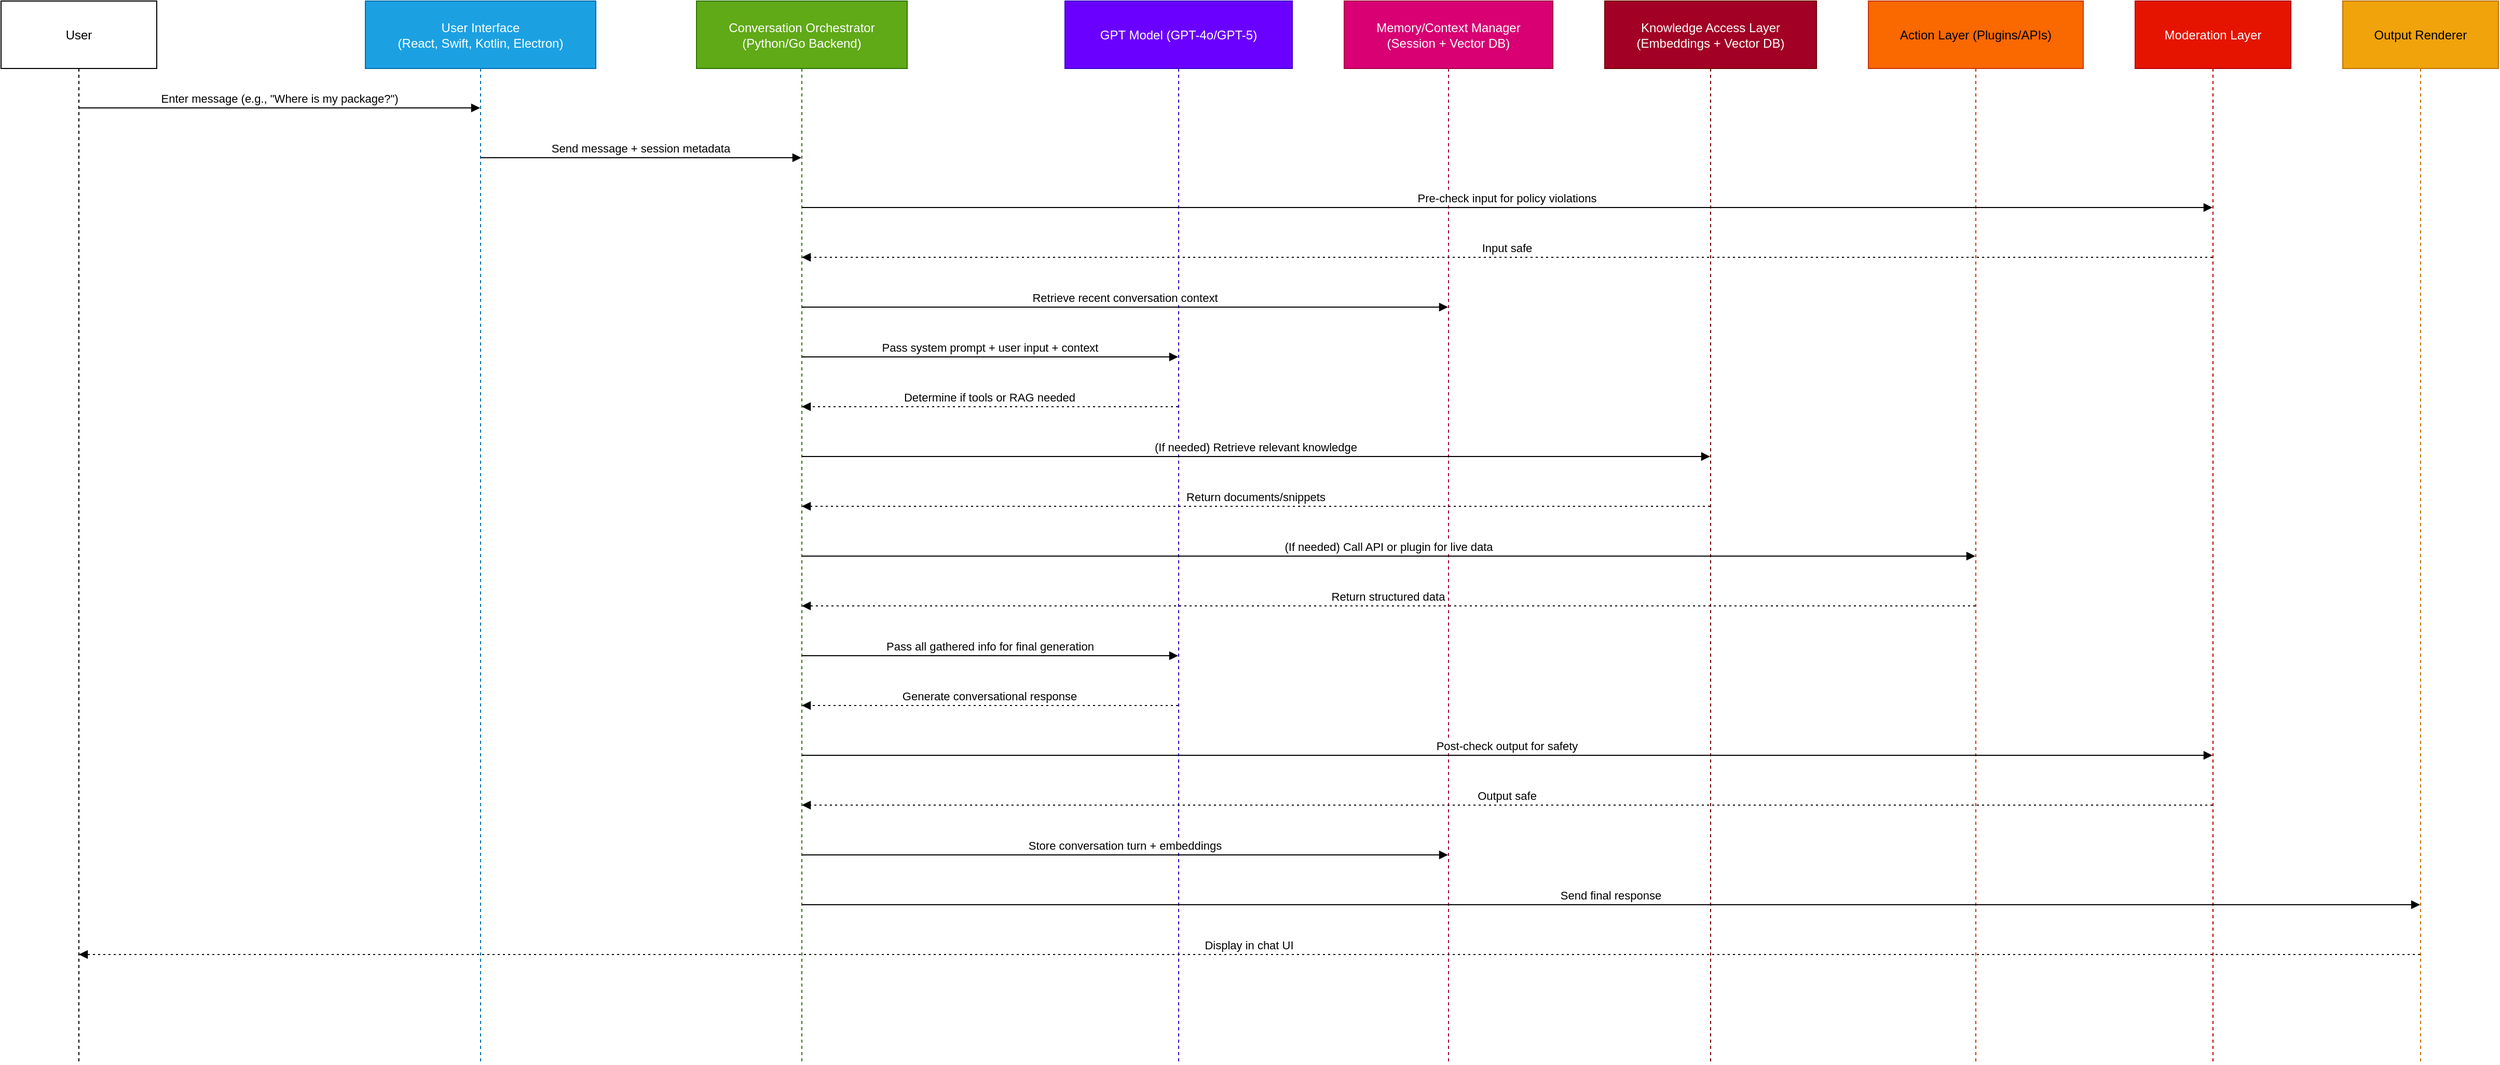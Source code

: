<mxfile version="28.1.0">
  <diagram name="Page-1" id="1TMSNSDuA002hNt8oU8h">
    <mxGraphModel dx="1454" dy="889" grid="1" gridSize="10" guides="1" tooltips="1" connect="1" arrows="1" fold="1" page="1" pageScale="1" pageWidth="827" pageHeight="1169" math="0" shadow="0">
      <root>
        <mxCell id="0" />
        <mxCell id="1" parent="0" />
        <mxCell id="oEJGcsuivMLIAj-WWP-H-1" value="User" style="shape=umlLifeline;perimeter=lifelinePerimeter;whiteSpace=wrap;container=1;dropTarget=0;collapsible=0;recursiveResize=0;outlineConnect=0;portConstraint=eastwest;newEdgeStyle={&quot;edgeStyle&quot;:&quot;elbowEdgeStyle&quot;,&quot;elbow&quot;:&quot;vertical&quot;,&quot;curved&quot;:0,&quot;rounded&quot;:0};size=65;" vertex="1" parent="1">
          <mxGeometry x="20" y="20" width="150" height="1024" as="geometry" />
        </mxCell>
        <mxCell id="oEJGcsuivMLIAj-WWP-H-2" value="User Interface&#xa;(React, Swift, Kotlin, Electron)" style="shape=umlLifeline;perimeter=lifelinePerimeter;whiteSpace=wrap;container=1;dropTarget=0;collapsible=0;recursiveResize=0;outlineConnect=0;portConstraint=eastwest;newEdgeStyle={&quot;edgeStyle&quot;:&quot;elbowEdgeStyle&quot;,&quot;elbow&quot;:&quot;vertical&quot;,&quot;curved&quot;:0,&quot;rounded&quot;:0};size=65;fillColor=#1ba1e2;fontColor=#ffffff;strokeColor=#006EAF;" vertex="1" parent="1">
          <mxGeometry x="371" y="20" width="222" height="1024" as="geometry" />
        </mxCell>
        <mxCell id="oEJGcsuivMLIAj-WWP-H-3" value="Conversation Orchestrator&#xa;(Python/Go Backend)" style="shape=umlLifeline;perimeter=lifelinePerimeter;whiteSpace=wrap;container=1;dropTarget=0;collapsible=0;recursiveResize=0;outlineConnect=0;portConstraint=eastwest;newEdgeStyle={&quot;edgeStyle&quot;:&quot;elbowEdgeStyle&quot;,&quot;elbow&quot;:&quot;vertical&quot;,&quot;curved&quot;:0,&quot;rounded&quot;:0};size=65;fillColor=#60a917;fontColor=#ffffff;strokeColor=#2D7600;" vertex="1" parent="1">
          <mxGeometry x="690" y="20" width="203" height="1024" as="geometry" />
        </mxCell>
        <mxCell id="oEJGcsuivMLIAj-WWP-H-4" value="GPT Model (GPT-4o/GPT-5)" style="shape=umlLifeline;perimeter=lifelinePerimeter;whiteSpace=wrap;container=1;dropTarget=0;collapsible=0;recursiveResize=0;outlineConnect=0;portConstraint=eastwest;newEdgeStyle={&quot;edgeStyle&quot;:&quot;elbowEdgeStyle&quot;,&quot;elbow&quot;:&quot;vertical&quot;,&quot;curved&quot;:0,&quot;rounded&quot;:0};size=65;fillColor=#6a00ff;fontColor=#ffffff;strokeColor=#3700CC;" vertex="1" parent="1">
          <mxGeometry x="1045" y="20" width="219" height="1024" as="geometry" />
        </mxCell>
        <mxCell id="oEJGcsuivMLIAj-WWP-H-5" value="Memory/Context Manager&#xa;(Session + Vector DB)" style="shape=umlLifeline;perimeter=lifelinePerimeter;whiteSpace=wrap;container=1;dropTarget=0;collapsible=0;recursiveResize=0;outlineConnect=0;portConstraint=eastwest;newEdgeStyle={&quot;edgeStyle&quot;:&quot;elbowEdgeStyle&quot;,&quot;elbow&quot;:&quot;vertical&quot;,&quot;curved&quot;:0,&quot;rounded&quot;:0};size=65;fillColor=#d80073;fontColor=#ffffff;strokeColor=#A50040;" vertex="1" parent="1">
          <mxGeometry x="1314" y="20" width="201" height="1024" as="geometry" />
        </mxCell>
        <mxCell id="oEJGcsuivMLIAj-WWP-H-6" value="Knowledge Access Layer&#xa;(Embeddings + Vector DB)" style="shape=umlLifeline;perimeter=lifelinePerimeter;whiteSpace=wrap;container=1;dropTarget=0;collapsible=0;recursiveResize=0;outlineConnect=0;portConstraint=eastwest;newEdgeStyle={&quot;edgeStyle&quot;:&quot;elbowEdgeStyle&quot;,&quot;elbow&quot;:&quot;vertical&quot;,&quot;curved&quot;:0,&quot;rounded&quot;:0};size=65;fillColor=#a20025;fontColor=#ffffff;strokeColor=#6F0000;" vertex="1" parent="1">
          <mxGeometry x="1565" y="20" width="204" height="1024" as="geometry" />
        </mxCell>
        <mxCell id="oEJGcsuivMLIAj-WWP-H-7" value="Action Layer (Plugins/APIs)" style="shape=umlLifeline;perimeter=lifelinePerimeter;whiteSpace=wrap;container=1;dropTarget=0;collapsible=0;recursiveResize=0;outlineConnect=0;portConstraint=eastwest;newEdgeStyle={&quot;edgeStyle&quot;:&quot;elbowEdgeStyle&quot;,&quot;elbow&quot;:&quot;vertical&quot;,&quot;curved&quot;:0,&quot;rounded&quot;:0};size=65;fillColor=#fa6800;fontColor=#000000;strokeColor=#C73500;" vertex="1" parent="1">
          <mxGeometry x="1819" y="20" width="207" height="1024" as="geometry" />
        </mxCell>
        <mxCell id="oEJGcsuivMLIAj-WWP-H-8" value="Moderation Layer" style="shape=umlLifeline;perimeter=lifelinePerimeter;whiteSpace=wrap;container=1;dropTarget=0;collapsible=0;recursiveResize=0;outlineConnect=0;portConstraint=eastwest;newEdgeStyle={&quot;edgeStyle&quot;:&quot;elbowEdgeStyle&quot;,&quot;elbow&quot;:&quot;vertical&quot;,&quot;curved&quot;:0,&quot;rounded&quot;:0};size=65;fillColor=#e51400;fontColor=#ffffff;strokeColor=#B20000;" vertex="1" parent="1">
          <mxGeometry x="2076" y="20" width="150" height="1024" as="geometry" />
        </mxCell>
        <mxCell id="oEJGcsuivMLIAj-WWP-H-9" value="Output Renderer" style="shape=umlLifeline;perimeter=lifelinePerimeter;whiteSpace=wrap;container=1;dropTarget=0;collapsible=0;recursiveResize=0;outlineConnect=0;portConstraint=eastwest;newEdgeStyle={&quot;edgeStyle&quot;:&quot;elbowEdgeStyle&quot;,&quot;elbow&quot;:&quot;vertical&quot;,&quot;curved&quot;:0,&quot;rounded&quot;:0};size=65;fillColor=#f0a30a;fontColor=#000000;strokeColor=#BD7000;" vertex="1" parent="1">
          <mxGeometry x="2276" y="20" width="150" height="1024" as="geometry" />
        </mxCell>
        <mxCell id="oEJGcsuivMLIAj-WWP-H-10" value="Enter message (e.g., &quot;Where is my package?&quot;)" style="verticalAlign=bottom;edgeStyle=elbowEdgeStyle;elbow=vertical;curved=0;rounded=0;endArrow=block;" edge="1" parent="1" source="oEJGcsuivMLIAj-WWP-H-1" target="oEJGcsuivMLIAj-WWP-H-2">
          <mxGeometry relative="1" as="geometry">
            <Array as="points">
              <mxPoint x="297" y="123" />
            </Array>
          </mxGeometry>
        </mxCell>
        <mxCell id="oEJGcsuivMLIAj-WWP-H-11" value="Send message + session metadata" style="verticalAlign=bottom;edgeStyle=elbowEdgeStyle;elbow=vertical;curved=0;rounded=0;endArrow=block;" edge="1" parent="1" source="oEJGcsuivMLIAj-WWP-H-2" target="oEJGcsuivMLIAj-WWP-H-3">
          <mxGeometry relative="1" as="geometry">
            <Array as="points">
              <mxPoint x="645" y="171" />
            </Array>
          </mxGeometry>
        </mxCell>
        <mxCell id="oEJGcsuivMLIAj-WWP-H-12" value="Pre-check input for policy violations" style="verticalAlign=bottom;edgeStyle=elbowEdgeStyle;elbow=vertical;curved=0;rounded=0;endArrow=block;" edge="1" parent="1" source="oEJGcsuivMLIAj-WWP-H-3" target="oEJGcsuivMLIAj-WWP-H-8">
          <mxGeometry relative="1" as="geometry">
            <Array as="points">
              <mxPoint x="1479" y="219" />
            </Array>
          </mxGeometry>
        </mxCell>
        <mxCell id="oEJGcsuivMLIAj-WWP-H-13" value="Input safe" style="verticalAlign=bottom;edgeStyle=elbowEdgeStyle;elbow=vertical;curved=0;rounded=0;dashed=1;dashPattern=2 3;endArrow=block;" edge="1" parent="1" source="oEJGcsuivMLIAj-WWP-H-8" target="oEJGcsuivMLIAj-WWP-H-3">
          <mxGeometry relative="1" as="geometry">
            <Array as="points">
              <mxPoint x="1482" y="267" />
            </Array>
          </mxGeometry>
        </mxCell>
        <mxCell id="oEJGcsuivMLIAj-WWP-H-14" value="Retrieve recent conversation context" style="verticalAlign=bottom;edgeStyle=elbowEdgeStyle;elbow=vertical;curved=0;rounded=0;endArrow=block;" edge="1" parent="1" source="oEJGcsuivMLIAj-WWP-H-3" target="oEJGcsuivMLIAj-WWP-H-5">
          <mxGeometry relative="1" as="geometry">
            <Array as="points">
              <mxPoint x="1111" y="315" />
            </Array>
          </mxGeometry>
        </mxCell>
        <mxCell id="oEJGcsuivMLIAj-WWP-H-15" value="Pass system prompt + user input + context" style="verticalAlign=bottom;edgeStyle=elbowEdgeStyle;elbow=vertical;curved=0;rounded=0;endArrow=block;" edge="1" parent="1" source="oEJGcsuivMLIAj-WWP-H-3" target="oEJGcsuivMLIAj-WWP-H-4">
          <mxGeometry relative="1" as="geometry">
            <Array as="points">
              <mxPoint x="981" y="363" />
            </Array>
          </mxGeometry>
        </mxCell>
        <mxCell id="oEJGcsuivMLIAj-WWP-H-16" value="Determine if tools or RAG needed" style="verticalAlign=bottom;edgeStyle=elbowEdgeStyle;elbow=vertical;curved=0;rounded=0;dashed=1;dashPattern=2 3;endArrow=block;" edge="1" parent="1" source="oEJGcsuivMLIAj-WWP-H-4" target="oEJGcsuivMLIAj-WWP-H-3">
          <mxGeometry relative="1" as="geometry">
            <Array as="points">
              <mxPoint x="984" y="411" />
            </Array>
          </mxGeometry>
        </mxCell>
        <mxCell id="oEJGcsuivMLIAj-WWP-H-17" value="(If needed) Retrieve relevant knowledge" style="verticalAlign=bottom;edgeStyle=elbowEdgeStyle;elbow=vertical;curved=0;rounded=0;endArrow=block;" edge="1" parent="1" source="oEJGcsuivMLIAj-WWP-H-3" target="oEJGcsuivMLIAj-WWP-H-6">
          <mxGeometry relative="1" as="geometry">
            <Array as="points">
              <mxPoint x="1237" y="459" />
            </Array>
          </mxGeometry>
        </mxCell>
        <mxCell id="oEJGcsuivMLIAj-WWP-H-18" value="Return documents/snippets" style="verticalAlign=bottom;edgeStyle=elbowEdgeStyle;elbow=vertical;curved=0;rounded=0;dashed=1;dashPattern=2 3;endArrow=block;" edge="1" parent="1" source="oEJGcsuivMLIAj-WWP-H-6" target="oEJGcsuivMLIAj-WWP-H-3">
          <mxGeometry relative="1" as="geometry">
            <Array as="points">
              <mxPoint x="1240" y="507" />
            </Array>
          </mxGeometry>
        </mxCell>
        <mxCell id="oEJGcsuivMLIAj-WWP-H-19" value="(If needed) Call API or plugin for live data" style="verticalAlign=bottom;edgeStyle=elbowEdgeStyle;elbow=vertical;curved=0;rounded=0;endArrow=block;" edge="1" parent="1" source="oEJGcsuivMLIAj-WWP-H-3" target="oEJGcsuivMLIAj-WWP-H-7">
          <mxGeometry relative="1" as="geometry">
            <Array as="points">
              <mxPoint x="1365" y="555" />
            </Array>
          </mxGeometry>
        </mxCell>
        <mxCell id="oEJGcsuivMLIAj-WWP-H-20" value="Return structured data" style="verticalAlign=bottom;edgeStyle=elbowEdgeStyle;elbow=vertical;curved=0;rounded=0;dashed=1;dashPattern=2 3;endArrow=block;" edge="1" parent="1" source="oEJGcsuivMLIAj-WWP-H-7" target="oEJGcsuivMLIAj-WWP-H-3">
          <mxGeometry relative="1" as="geometry">
            <Array as="points">
              <mxPoint x="1368" y="603" />
            </Array>
          </mxGeometry>
        </mxCell>
        <mxCell id="oEJGcsuivMLIAj-WWP-H-21" value="Pass all gathered info for final generation" style="verticalAlign=bottom;edgeStyle=elbowEdgeStyle;elbow=vertical;curved=0;rounded=0;endArrow=block;" edge="1" parent="1" source="oEJGcsuivMLIAj-WWP-H-3" target="oEJGcsuivMLIAj-WWP-H-4">
          <mxGeometry relative="1" as="geometry">
            <Array as="points">
              <mxPoint x="981" y="651" />
            </Array>
          </mxGeometry>
        </mxCell>
        <mxCell id="oEJGcsuivMLIAj-WWP-H-22" value="Generate conversational response" style="verticalAlign=bottom;edgeStyle=elbowEdgeStyle;elbow=vertical;curved=0;rounded=0;dashed=1;dashPattern=2 3;endArrow=block;" edge="1" parent="1" source="oEJGcsuivMLIAj-WWP-H-4" target="oEJGcsuivMLIAj-WWP-H-3">
          <mxGeometry relative="1" as="geometry">
            <Array as="points">
              <mxPoint x="984" y="699" />
            </Array>
          </mxGeometry>
        </mxCell>
        <mxCell id="oEJGcsuivMLIAj-WWP-H-23" value="Post-check output for safety" style="verticalAlign=bottom;edgeStyle=elbowEdgeStyle;elbow=vertical;curved=0;rounded=0;endArrow=block;" edge="1" parent="1" source="oEJGcsuivMLIAj-WWP-H-3" target="oEJGcsuivMLIAj-WWP-H-8">
          <mxGeometry relative="1" as="geometry">
            <Array as="points">
              <mxPoint x="1479" y="747" />
            </Array>
          </mxGeometry>
        </mxCell>
        <mxCell id="oEJGcsuivMLIAj-WWP-H-24" value="Output safe" style="verticalAlign=bottom;edgeStyle=elbowEdgeStyle;elbow=vertical;curved=0;rounded=0;dashed=1;dashPattern=2 3;endArrow=block;" edge="1" parent="1" source="oEJGcsuivMLIAj-WWP-H-8" target="oEJGcsuivMLIAj-WWP-H-3">
          <mxGeometry relative="1" as="geometry">
            <Array as="points">
              <mxPoint x="1482" y="795" />
            </Array>
          </mxGeometry>
        </mxCell>
        <mxCell id="oEJGcsuivMLIAj-WWP-H-25" value="Store conversation turn + embeddings" style="verticalAlign=bottom;edgeStyle=elbowEdgeStyle;elbow=vertical;curved=0;rounded=0;endArrow=block;" edge="1" parent="1" source="oEJGcsuivMLIAj-WWP-H-3" target="oEJGcsuivMLIAj-WWP-H-5">
          <mxGeometry relative="1" as="geometry">
            <Array as="points">
              <mxPoint x="1111" y="843" />
            </Array>
          </mxGeometry>
        </mxCell>
        <mxCell id="oEJGcsuivMLIAj-WWP-H-26" value="Send final response" style="verticalAlign=bottom;edgeStyle=elbowEdgeStyle;elbow=vertical;curved=0;rounded=0;endArrow=block;" edge="1" parent="1" source="oEJGcsuivMLIAj-WWP-H-3" target="oEJGcsuivMLIAj-WWP-H-9">
          <mxGeometry relative="1" as="geometry">
            <Array as="points">
              <mxPoint x="1579" y="891" />
            </Array>
          </mxGeometry>
        </mxCell>
        <mxCell id="oEJGcsuivMLIAj-WWP-H-27" value="Display in chat UI" style="verticalAlign=bottom;edgeStyle=elbowEdgeStyle;elbow=vertical;curved=0;rounded=0;dashed=1;dashPattern=2 3;endArrow=block;" edge="1" parent="1" source="oEJGcsuivMLIAj-WWP-H-9" target="oEJGcsuivMLIAj-WWP-H-1">
          <mxGeometry relative="1" as="geometry">
            <Array as="points">
              <mxPoint x="1234" y="939" />
            </Array>
          </mxGeometry>
        </mxCell>
      </root>
    </mxGraphModel>
  </diagram>
</mxfile>
